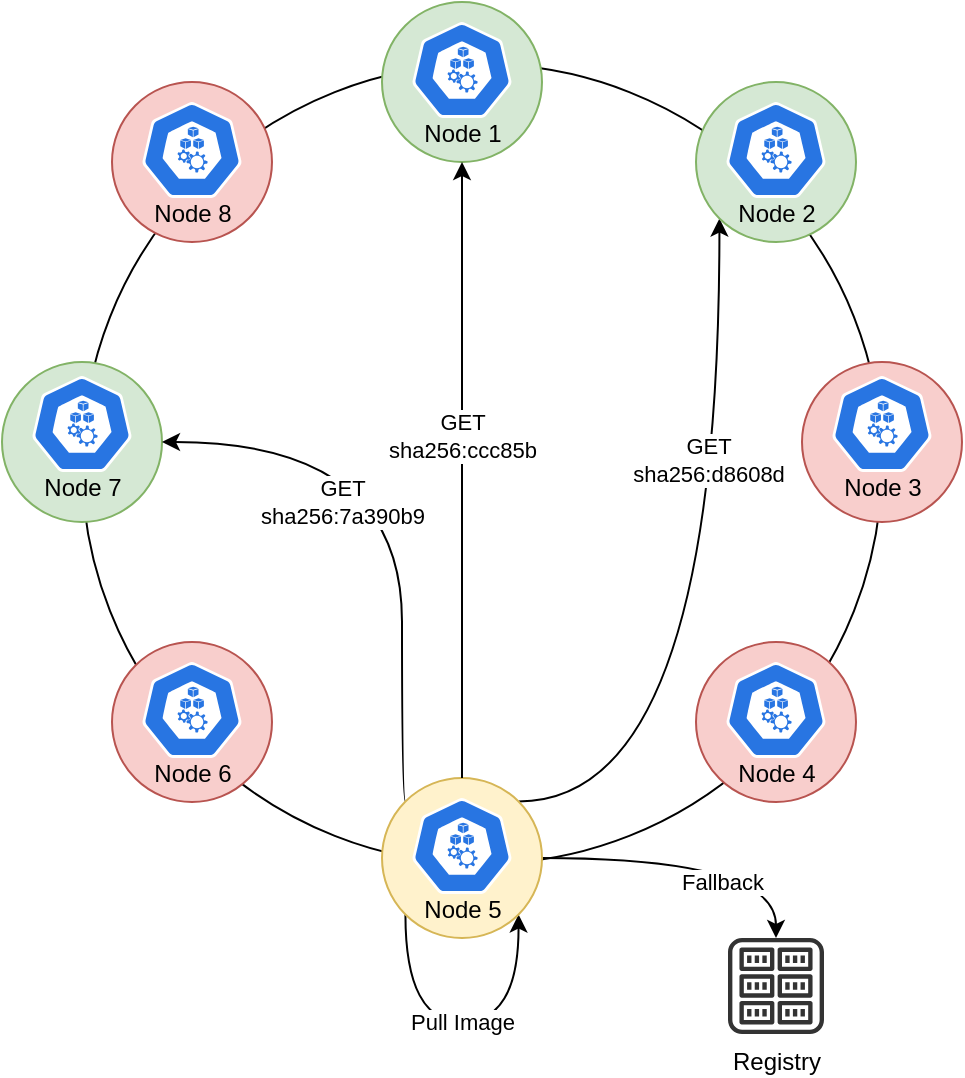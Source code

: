 <mxfile version="20.8.16" type="device" pages="3"><diagram id="-KkM6HQ766ZU4J31byTs" name="Overview"><mxGraphModel dx="1406" dy="972" grid="1" gridSize="10" guides="1" tooltips="1" connect="1" arrows="1" fold="1" page="1" pageScale="1" pageWidth="1654" pageHeight="1169" math="0" shadow="0"><root><mxCell id="0"/><mxCell id="1" parent="0"/><mxCell id="OVBnEhJHNE57NrMyXZm1-2" value="" style="ellipse;whiteSpace=wrap;html=1;aspect=fixed;fillColor=none;" parent="1" vertex="1"><mxGeometry x="480" y="411" width="400" height="400" as="geometry"/></mxCell><mxCell id="dPj02URJP25cAe18LJw_-9" value="" style="ellipse;whiteSpace=wrap;html=1;aspect=fixed;fillColor=#d5e8d4;strokeColor=#82b366;" parent="1" vertex="1"><mxGeometry x="440" y="560" width="80" height="80" as="geometry"/></mxCell><mxCell id="dPj02URJP25cAe18LJw_-11" value="" style="ellipse;whiteSpace=wrap;html=1;aspect=fixed;fillColor=#f8cecc;strokeColor=#b85450;" parent="1" vertex="1"><mxGeometry x="840" y="560" width="80" height="80" as="geometry"/></mxCell><mxCell id="dPj02URJP25cAe18LJw_-32" value="Pull Image" style="edgeStyle=orthogonalEdgeStyle;curved=1;rounded=0;orthogonalLoop=1;jettySize=auto;html=1;exitX=0;exitY=1;exitDx=0;exitDy=0;endArrow=classic;endFill=1;entryX=1;entryY=1;entryDx=0;entryDy=0;" parent="1" source="dPj02URJP25cAe18LJw_-12" target="dPj02URJP25cAe18LJw_-12" edge="1"><mxGeometry relative="1" as="geometry"><mxPoint x="1200" y="1010" as="targetPoint"/><Array as="points"><mxPoint x="642" y="890"/><mxPoint x="698" y="890"/></Array></mxGeometry></mxCell><mxCell id="Gtl53ZuZOwisACn9cl29-2" value="Fallback" style="edgeStyle=orthogonalEdgeStyle;curved=1;rounded=0;orthogonalLoop=1;jettySize=auto;html=1;exitX=1;exitY=0.5;exitDx=0;exitDy=0;endArrow=classic;endFill=1;" parent="1" source="dPj02URJP25cAe18LJw_-12" target="Gtl53ZuZOwisACn9cl29-1" edge="1"><mxGeometry x="0.147" y="-12" relative="1" as="geometry"><mxPoint as="offset"/><Array as="points"><mxPoint x="827" y="808"/></Array></mxGeometry></mxCell><mxCell id="OVBnEhJHNE57NrMyXZm1-4" style="edgeStyle=orthogonalEdgeStyle;rounded=0;orthogonalLoop=1;jettySize=auto;html=1;exitX=0;exitY=0;exitDx=0;exitDy=0;entryX=1;entryY=0.5;entryDx=0;entryDy=0;curved=1;" parent="1" source="dPj02URJP25cAe18LJw_-12" target="dPj02URJP25cAe18LJw_-9" edge="1"><mxGeometry relative="1" as="geometry"><Array as="points"><mxPoint x="640" y="780"/><mxPoint x="640" y="600"/></Array></mxGeometry></mxCell><mxCell id="OVBnEhJHNE57NrMyXZm1-5" value="&lt;div&gt;GET&lt;/div&gt;&lt;div&gt;sha256:7a390b9&lt;/div&gt;" style="edgeLabel;html=1;align=center;verticalAlign=middle;resizable=0;points=[];" parent="OVBnEhJHNE57NrMyXZm1-4" vertex="1" connectable="0"><mxGeometry x="-0.186" y="7" relative="1" as="geometry"><mxPoint x="-23" y="-29" as="offset"/></mxGeometry></mxCell><mxCell id="OVBnEhJHNE57NrMyXZm1-8" style="edgeStyle=orthogonalEdgeStyle;curved=1;rounded=0;orthogonalLoop=1;jettySize=auto;html=1;exitX=1;exitY=0;exitDx=0;exitDy=0;entryX=0;entryY=1;entryDx=0;entryDy=0;" parent="1" source="dPj02URJP25cAe18LJw_-12" target="dPj02URJP25cAe18LJw_-26" edge="1"><mxGeometry relative="1" as="geometry"/></mxCell><mxCell id="OVBnEhJHNE57NrMyXZm1-9" value="&lt;div&gt;GET&lt;/div&gt;&lt;div&gt;sha256:d8608d&lt;/div&gt;" style="edgeLabel;html=1;align=center;verticalAlign=middle;resizable=0;points=[];" parent="OVBnEhJHNE57NrMyXZm1-8" vertex="1" connectable="0"><mxGeometry x="0.387" y="6" relative="1" as="geometry"><mxPoint as="offset"/></mxGeometry></mxCell><mxCell id="dPj02URJP25cAe18LJw_-12" value="" style="ellipse;whiteSpace=wrap;html=1;aspect=fixed;fillColor=#fff2cc;strokeColor=#d6b656;" parent="1" vertex="1"><mxGeometry x="630" y="768" width="80" height="80" as="geometry"/></mxCell><mxCell id="dPj02URJP25cAe18LJw_-13" value="" style="ellipse;whiteSpace=wrap;html=1;aspect=fixed;fillColor=#d5e8d4;strokeColor=#82b366;" parent="1" vertex="1"><mxGeometry x="630" y="380" width="80" height="80" as="geometry"/></mxCell><mxCell id="dPj02URJP25cAe18LJw_-20" value="" style="ellipse;whiteSpace=wrap;html=1;aspect=fixed;fillColor=#f8cecc;strokeColor=#b85450;" parent="1" vertex="1"><mxGeometry x="495" y="700" width="80" height="80" as="geometry"/></mxCell><mxCell id="dPj02URJP25cAe18LJw_-23" value="" style="ellipse;whiteSpace=wrap;html=1;aspect=fixed;fillColor=#f8cecc;strokeColor=#b85450;" parent="1" vertex="1"><mxGeometry x="787" y="700" width="80" height="80" as="geometry"/></mxCell><mxCell id="dPj02URJP25cAe18LJw_-24" value="" style="ellipse;whiteSpace=wrap;html=1;aspect=fixed;fillColor=#f8cecc;strokeColor=#b85450;" parent="1" vertex="1"><mxGeometry x="495" y="420" width="80" height="80" as="geometry"/></mxCell><mxCell id="dPj02URJP25cAe18LJw_-26" value="" style="ellipse;whiteSpace=wrap;html=1;aspect=fixed;fillColor=#d5e8d4;strokeColor=#82b366;" parent="1" vertex="1"><mxGeometry x="787" y="420" width="80" height="80" as="geometry"/></mxCell><mxCell id="dPj02URJP25cAe18LJw_-41" value="Node 1" style="sketch=0;html=1;dashed=0;whitespace=wrap;fillColor=#2875E2;strokeColor=#ffffff;points=[[0.005,0.63,0],[0.1,0.2,0],[0.9,0.2,0],[0.5,0,0],[0.995,0.63,0],[0.72,0.99,0],[0.5,1,0],[0.28,0.99,0]];verticalLabelPosition=bottom;align=center;verticalAlign=top;shape=mxgraph.kubernetes.icon;prIcon=node;spacingTop=-6;" parent="1" vertex="1"><mxGeometry x="645" y="390" width="50" height="48" as="geometry"/></mxCell><mxCell id="dPj02URJP25cAe18LJw_-44" value="Node 2" style="sketch=0;html=1;dashed=0;whitespace=wrap;fillColor=#2875E2;strokeColor=#ffffff;points=[[0.005,0.63,0],[0.1,0.2,0],[0.9,0.2,0],[0.5,0,0],[0.995,0.63,0],[0.72,0.99,0],[0.5,1,0],[0.28,0.99,0]];verticalLabelPosition=bottom;align=center;verticalAlign=top;shape=mxgraph.kubernetes.icon;prIcon=node;spacingTop=-6;" parent="1" vertex="1"><mxGeometry x="802" y="430" width="50" height="48" as="geometry"/></mxCell><mxCell id="dPj02URJP25cAe18LJw_-45" value="Node 3" style="sketch=0;html=1;dashed=0;whitespace=wrap;fillColor=#2875E2;strokeColor=#ffffff;points=[[0.005,0.63,0],[0.1,0.2,0],[0.9,0.2,0],[0.5,0,0],[0.995,0.63,0],[0.72,0.99,0],[0.5,1,0],[0.28,0.99,0]];verticalLabelPosition=bottom;align=center;verticalAlign=top;shape=mxgraph.kubernetes.icon;prIcon=node;spacingTop=-6;" parent="1" vertex="1"><mxGeometry x="855" y="567" width="50" height="48" as="geometry"/></mxCell><mxCell id="dPj02URJP25cAe18LJw_-46" value="Node 4" style="sketch=0;html=1;dashed=0;whitespace=wrap;fillColor=#2875E2;strokeColor=#ffffff;points=[[0.005,0.63,0],[0.1,0.2,0],[0.9,0.2,0],[0.5,0,0],[0.995,0.63,0],[0.72,0.99,0],[0.5,1,0],[0.28,0.99,0]];verticalLabelPosition=bottom;align=center;verticalAlign=top;shape=mxgraph.kubernetes.icon;prIcon=node;spacingTop=-6;" parent="1" vertex="1"><mxGeometry x="802" y="710" width="50" height="48" as="geometry"/></mxCell><mxCell id="dPj02URJP25cAe18LJw_-47" value="Node 5" style="sketch=0;html=1;dashed=0;whitespace=wrap;fillColor=#2875E2;strokeColor=#ffffff;points=[[0.005,0.63,0],[0.1,0.2,0],[0.9,0.2,0],[0.5,0,0],[0.995,0.63,0],[0.72,0.99,0],[0.5,1,0],[0.28,0.99,0]];verticalLabelPosition=bottom;align=center;verticalAlign=top;shape=mxgraph.kubernetes.icon;prIcon=node;spacingTop=-6;" parent="1" vertex="1"><mxGeometry x="645" y="778" width="50" height="48" as="geometry"/></mxCell><mxCell id="dPj02URJP25cAe18LJw_-48" value="Node 6" style="sketch=0;html=1;dashed=0;whitespace=wrap;fillColor=#2875E2;strokeColor=#ffffff;points=[[0.005,0.63,0],[0.1,0.2,0],[0.9,0.2,0],[0.5,0,0],[0.995,0.63,0],[0.72,0.99,0],[0.5,1,0],[0.28,0.99,0]];verticalLabelPosition=bottom;align=center;verticalAlign=top;shape=mxgraph.kubernetes.icon;prIcon=node;spacingTop=-6;" parent="1" vertex="1"><mxGeometry x="510" y="710" width="50" height="48" as="geometry"/></mxCell><mxCell id="dPj02URJP25cAe18LJw_-49" value="Node 7" style="sketch=0;html=1;dashed=0;whitespace=wrap;fillColor=#2875E2;strokeColor=#ffffff;points=[[0.005,0.63,0],[0.1,0.2,0],[0.9,0.2,0],[0.5,0,0],[0.995,0.63,0],[0.72,0.99,0],[0.5,1,0],[0.28,0.99,0]];verticalLabelPosition=bottom;align=center;verticalAlign=top;shape=mxgraph.kubernetes.icon;prIcon=node;spacingTop=-6;" parent="1" vertex="1"><mxGeometry x="455" y="567" width="50" height="48" as="geometry"/></mxCell><mxCell id="dPj02URJP25cAe18LJw_-50" value="Node 8" style="sketch=0;html=1;dashed=0;whitespace=wrap;fillColor=#2875E2;strokeColor=#ffffff;points=[[0.005,0.63,0],[0.1,0.2,0],[0.9,0.2,0],[0.5,0,0],[0.995,0.63,0],[0.72,0.99,0],[0.5,1,0],[0.28,0.99,0]];verticalLabelPosition=bottom;align=center;verticalAlign=top;shape=mxgraph.kubernetes.icon;prIcon=node;spacingTop=-6;" parent="1" vertex="1"><mxGeometry x="510" y="430" width="50" height="48" as="geometry"/></mxCell><mxCell id="Gtl53ZuZOwisACn9cl29-1" value="Registry" style="sketch=0;outlineConnect=0;fillColor=#333333;strokeColor=#6c8ebf;dashed=0;verticalLabelPosition=bottom;verticalAlign=top;align=center;html=1;fontSize=12;fontStyle=0;aspect=fixed;pointerEvents=1;shape=mxgraph.aws4.registry;fillStyle=auto;" parent="1" vertex="1"><mxGeometry x="803" y="848" width="48" height="48" as="geometry"/></mxCell><mxCell id="dPj02URJP25cAe18LJw_-34" value="GET&lt;br&gt;sha256:ccc85b" style="edgeStyle=orthogonalEdgeStyle;curved=1;rounded=0;orthogonalLoop=1;jettySize=auto;html=1;exitX=0.5;exitY=0;exitDx=0;exitDy=0;entryX=0.5;entryY=1;entryDx=0;entryDy=0;endArrow=classic;endFill=1;" parent="1" source="dPj02URJP25cAe18LJw_-12" target="dPj02URJP25cAe18LJw_-13" edge="1"><mxGeometry x="0.111" relative="1" as="geometry"><mxPoint as="offset"/></mxGeometry></mxCell></root></mxGraphModel></diagram><diagram id="Rz87EZAHEqOola3DihGa" name="Architecture"><mxGraphModel dx="1406" dy="972" grid="1" gridSize="10" guides="1" tooltips="1" connect="1" arrows="1" fold="1" page="1" pageScale="1" pageWidth="1654" pageHeight="1169" math="0" shadow="0"><root><mxCell id="0"/><mxCell id="1" parent="0"/><mxCell id="rxtSFnDyTf2JnRRJvqLx-1" value="" style="rounded=0;whiteSpace=wrap;html=1;" parent="1" vertex="1"><mxGeometry x="340" y="420" width="180" height="180" as="geometry"/></mxCell><mxCell id="3z6Y5HOzRPqzEkJ6MsdJ-3" value="Fallback" style="edgeStyle=orthogonalEdgeStyle;rounded=0;orthogonalLoop=1;jettySize=auto;html=1;exitX=0.5;exitY=0;exitDx=0;exitDy=0;endArrow=classic;endFill=1;" parent="1" source="rxtSFnDyTf2JnRRJvqLx-3" target="3z6Y5HOzRPqzEkJ6MsdJ-1" edge="1"><mxGeometry x="-0.362" relative="1" as="geometry"><Array as="points"><mxPoint x="430" y="334"/></Array><mxPoint as="offset"/></mxGeometry></mxCell><mxCell id="3z6Y5HOzRPqzEkJ6MsdJ-4" value="Pull" style="edgeStyle=orthogonalEdgeStyle;rounded=0;orthogonalLoop=1;jettySize=auto;html=1;entryX=0.5;entryY=0;entryDx=0;entryDy=0;entryPerimeter=0;endArrow=classic;endFill=1;" parent="1" source="rxtSFnDyTf2JnRRJvqLx-3" target="rxtSFnDyTf2JnRRJvqLx-6" edge="1"><mxGeometry relative="1" as="geometry"/></mxCell><mxCell id="rxtSFnDyTf2JnRRJvqLx-3" value="Containerd" style="rounded=0;whiteSpace=wrap;html=1;fillColor=#f5f5f5;fontColor=#333333;strokeColor=#666666;" parent="1" vertex="1"><mxGeometry x="340" y="420" width="180" height="60" as="geometry"/></mxCell><mxCell id="rxtSFnDyTf2JnRRJvqLx-6" value="Spegel" style="sketch=0;html=1;dashed=0;whitespace=wrap;fillColor=#2875E2;strokeColor=#ffffff;points=[[0.005,0.63,0],[0.1,0.2,0],[0.9,0.2,0],[0.5,0,0],[0.995,0.63,0],[0.72,0.99,0],[0.5,1,0],[0.28,0.99,0]];verticalLabelPosition=bottom;align=center;verticalAlign=top;shape=mxgraph.kubernetes.icon;prIcon=pod" parent="1" vertex="1"><mxGeometry x="405" y="520" width="50" height="48" as="geometry"/></mxCell><mxCell id="rxtSFnDyTf2JnRRJvqLx-7" value="" style="sketch=0;html=1;dashed=0;whitespace=wrap;fillColor=#2875E2;strokeColor=#ffffff;points=[[0.005,0.63,0],[0.1,0.2,0],[0.9,0.2,0],[0.5,0,0],[0.995,0.63,0],[0.72,0.99,0],[0.5,1,0],[0.28,0.99,0]];verticalLabelPosition=bottom;align=center;verticalAlign=top;shape=mxgraph.kubernetes.icon;prIcon=node" parent="1" vertex="1"><mxGeometry x="320" y="400" width="50" height="48" as="geometry"/></mxCell><mxCell id="rxtSFnDyTf2JnRRJvqLx-8" value="" style="rounded=0;whiteSpace=wrap;html=1;" parent="1" vertex="1"><mxGeometry x="600" y="420" width="180" height="180" as="geometry"/></mxCell><mxCell id="rxtSFnDyTf2JnRRJvqLx-9" value="Containerd" style="rounded=0;whiteSpace=wrap;html=1;fillColor=#f5f5f5;fontColor=#333333;strokeColor=#666666;" parent="1" vertex="1"><mxGeometry x="600" y="420" width="180" height="60" as="geometry"/></mxCell><mxCell id="3z6Y5HOzRPqzEkJ6MsdJ-6" value="Serve" style="edgeStyle=orthogonalEdgeStyle;rounded=0;orthogonalLoop=1;jettySize=auto;html=1;exitX=0.5;exitY=0;exitDx=0;exitDy=0;exitPerimeter=0;entryX=0.5;entryY=1;entryDx=0;entryDy=0;endArrow=classic;endFill=1;dashed=1;" parent="1" source="rxtSFnDyTf2JnRRJvqLx-10" target="rxtSFnDyTf2JnRRJvqLx-9" edge="1"><mxGeometry relative="1" as="geometry"/></mxCell><mxCell id="rxtSFnDyTf2JnRRJvqLx-10" value="Spegel" style="sketch=0;html=1;dashed=0;whitespace=wrap;fillColor=#2875E2;strokeColor=#ffffff;points=[[0.005,0.63,0],[0.1,0.2,0],[0.9,0.2,0],[0.5,0,0],[0.995,0.63,0],[0.72,0.99,0],[0.5,1,0],[0.28,0.99,0]];verticalLabelPosition=bottom;align=center;verticalAlign=top;shape=mxgraph.kubernetes.icon;prIcon=pod" parent="1" vertex="1"><mxGeometry x="665" y="520" width="50" height="48" as="geometry"/></mxCell><mxCell id="rxtSFnDyTf2JnRRJvqLx-11" value="" style="sketch=0;html=1;dashed=0;whitespace=wrap;fillColor=#2875E2;strokeColor=#ffffff;points=[[0.005,0.63,0],[0.1,0.2,0],[0.9,0.2,0],[0.5,0,0],[0.995,0.63,0],[0.72,0.99,0],[0.5,1,0],[0.28,0.99,0]];verticalLabelPosition=bottom;align=center;verticalAlign=top;shape=mxgraph.kubernetes.icon;prIcon=node" parent="1" vertex="1"><mxGeometry x="580" y="400" width="50" height="48" as="geometry"/></mxCell><mxCell id="3z6Y5HOzRPqzEkJ6MsdJ-1" value="Registry" style="sketch=0;outlineConnect=0;fillColor=#333333;strokeColor=#6c8ebf;dashed=0;verticalLabelPosition=bottom;verticalAlign=top;align=center;html=1;fontSize=12;fontStyle=0;aspect=fixed;pointerEvents=1;shape=mxgraph.aws4.registry;fillStyle=auto;" parent="1" vertex="1"><mxGeometry x="532" y="310" width="48" height="48" as="geometry"/></mxCell><mxCell id="3z6Y5HOzRPqzEkJ6MsdJ-5" value="Forward" style="edgeStyle=orthogonalEdgeStyle;rounded=0;orthogonalLoop=1;jettySize=auto;html=1;exitX=0.995;exitY=0.63;exitDx=0;exitDy=0;exitPerimeter=0;entryX=0.005;entryY=0.63;entryDx=0;entryDy=0;entryPerimeter=0;endArrow=classic;endFill=1;" parent="1" source="rxtSFnDyTf2JnRRJvqLx-6" target="rxtSFnDyTf2JnRRJvqLx-10" edge="1"><mxGeometry relative="1" as="geometry"/></mxCell></root></mxGraphModel></diagram><diagram id="je7ntxOzcukMqQlIzPRM" name="Bootstrap"><mxGraphModel dx="1172" dy="810" grid="1" gridSize="10" guides="1" tooltips="1" connect="1" arrows="1" fold="1" page="1" pageScale="1" pageWidth="1654" pageHeight="1169" math="0" shadow="0"><root><mxCell id="0"/><mxCell id="1" parent="0"/><mxCell id="nnlCJRgFThcY8uSwmX3Y-7" value="" style="rounded=0;whiteSpace=wrap;html=1;" vertex="1" parent="1"><mxGeometry x="800" y="430" width="180" height="100" as="geometry"/></mxCell><mxCell id="nnlCJRgFThcY8uSwmX3Y-10" value="" style="rounded=0;whiteSpace=wrap;html=1;" vertex="1" parent="1"><mxGeometry x="1020" y="430" width="180" height="100" as="geometry"/></mxCell><mxCell id="nnlCJRgFThcY8uSwmX3Y-16" value="" style="edgeStyle=orthogonalEdgeStyle;rounded=0;orthogonalLoop=1;jettySize=auto;html=1;labelBackgroundColor=default;labelBorderColor=none;startArrow=classic;startFill=1;endArrow=none;endFill=0;exitX=0.5;exitY=0;exitDx=0;exitDy=0;exitPerimeter=0;" edge="1" parent="1" source="nnlCJRgFThcY8uSwmX3Y-8" target="wNb_RJR791m9E71LOhGI-4"><mxGeometry relative="1" as="geometry"/></mxCell><mxCell id="nnlCJRgFThcY8uSwmX3Y-15" style="edgeStyle=orthogonalEdgeStyle;rounded=0;orthogonalLoop=1;jettySize=auto;html=1;exitX=0.5;exitY=1;exitDx=0;exitDy=0;exitPerimeter=0;entryX=0.5;entryY=0;entryDx=0;entryDy=0;entryPerimeter=0;" edge="1" parent="1" source="wNb_RJR791m9E71LOhGI-4" target="nnlCJRgFThcY8uSwmX3Y-11"><mxGeometry relative="1" as="geometry"><Array as="points"><mxPoint x="890" y="390"/><mxPoint x="1110" y="390"/></Array></mxGeometry></mxCell><mxCell id="nnlCJRgFThcY8uSwmX3Y-1" value="" style="rounded=0;whiteSpace=wrap;html=1;" vertex="1" parent="1"><mxGeometry x="580" y="430" width="180" height="100" as="geometry"/></mxCell><mxCell id="ceo75ivizdtF1P3XKBDT-1" value="" style="rounded=0;whiteSpace=wrap;html=1;" vertex="1" parent="1"><mxGeometry x="800" y="190" width="180" height="130" as="geometry"/></mxCell><mxCell id="ceo75ivizdtF1P3XKBDT-2" value="Pull" style="edgeStyle=orthogonalEdgeStyle;rounded=0;orthogonalLoop=1;jettySize=auto;html=1;endArrow=classic;endFill=1;" edge="1" parent="1" source="ceo75ivizdtF1P3XKBDT-3" target="wNb_RJR791m9E71LOhGI-4"><mxGeometry relative="1" as="geometry"><mxPoint x="890" y="290" as="targetPoint"/></mxGeometry></mxCell><mxCell id="ceo75ivizdtF1P3XKBDT-3" value="Containerd" style="rounded=0;whiteSpace=wrap;html=1;fillColor=#f5f5f5;fontColor=#333333;strokeColor=#666666;" vertex="1" parent="1"><mxGeometry x="800" y="190" width="180" height="60" as="geometry"/></mxCell><mxCell id="ceo75ivizdtF1P3XKBDT-5" value="" style="sketch=0;html=1;dashed=0;whitespace=wrap;fillColor=#2875E2;strokeColor=#ffffff;points=[[0.005,0.63,0],[0.1,0.2,0],[0.9,0.2,0],[0.5,0,0],[0.995,0.63,0],[0.72,0.99,0],[0.5,1,0],[0.28,0.99,0]];verticalLabelPosition=bottom;align=center;verticalAlign=top;shape=mxgraph.kubernetes.icon;prIcon=node" vertex="1" parent="1"><mxGeometry x="780" y="170" width="50" height="48" as="geometry"/></mxCell><mxCell id="nnlCJRgFThcY8uSwmX3Y-13" value="Round Robin" style="edgeStyle=orthogonalEdgeStyle;rounded=0;orthogonalLoop=1;jettySize=auto;html=1;entryX=0.5;entryY=0;entryDx=0;entryDy=0;entryPerimeter=0;labelBorderColor=none;labelBackgroundColor=default;" edge="1" parent="1" source="wNb_RJR791m9E71LOhGI-4" target="nnlCJRgFThcY8uSwmX3Y-4"><mxGeometry x="-0.863" relative="1" as="geometry"><Array as="points"><mxPoint x="890" y="390"/><mxPoint x="670" y="390"/></Array><mxPoint as="offset"/></mxGeometry></mxCell><mxCell id="wNb_RJR791m9E71LOhGI-4" value="" style="sketch=0;html=1;dashed=0;whitespace=wrap;fillColor=#2875E2;strokeColor=#ffffff;points=[[0.005,0.63,0],[0.1,0.2,0],[0.9,0.2,0],[0.5,0,0],[0.995,0.63,0],[0.72,0.99,0],[0.5,1,0],[0.28,0.99,0]];verticalLabelPosition=bottom;align=center;verticalAlign=top;shape=mxgraph.kubernetes.icon;prIcon=svc" vertex="1" parent="1"><mxGeometry x="865" y="300" width="50" height="48" as="geometry"/></mxCell><mxCell id="nnlCJRgFThcY8uSwmX3Y-4" value="Spegel" style="sketch=0;html=1;dashed=0;whitespace=wrap;fillColor=#2875E2;strokeColor=#ffffff;points=[[0.005,0.63,0],[0.1,0.2,0],[0.9,0.2,0],[0.5,0,0],[0.995,0.63,0],[0.72,0.99,0],[0.5,1,0],[0.28,0.99,0]];verticalLabelPosition=bottom;align=center;verticalAlign=top;shape=mxgraph.kubernetes.icon;prIcon=pod" vertex="1" parent="1"><mxGeometry x="645" y="450" width="50" height="48" as="geometry"/></mxCell><mxCell id="nnlCJRgFThcY8uSwmX3Y-5" value="" style="sketch=0;html=1;dashed=0;whitespace=wrap;fillColor=#2875E2;strokeColor=#ffffff;points=[[0.005,0.63,0],[0.1,0.2,0],[0.9,0.2,0],[0.5,0,0],[0.995,0.63,0],[0.72,0.99,0],[0.5,1,0],[0.28,0.99,0]];verticalLabelPosition=bottom;align=center;verticalAlign=top;shape=mxgraph.kubernetes.icon;prIcon=node" vertex="1" parent="1"><mxGeometry x="560" y="410" width="50" height="48" as="geometry"/></mxCell><mxCell id="nnlCJRgFThcY8uSwmX3Y-8" value="Spegel" style="sketch=0;html=1;dashed=0;whitespace=wrap;fillColor=#2875E2;strokeColor=#ffffff;points=[[0.005,0.63,0],[0.1,0.2,0],[0.9,0.2,0],[0.5,0,0],[0.995,0.63,0],[0.72,0.99,0],[0.5,1,0],[0.28,0.99,0]];verticalLabelPosition=bottom;align=center;verticalAlign=top;shape=mxgraph.kubernetes.icon;prIcon=pod" vertex="1" parent="1"><mxGeometry x="865" y="450" width="50" height="48" as="geometry"/></mxCell><mxCell id="nnlCJRgFThcY8uSwmX3Y-9" value="" style="sketch=0;html=1;dashed=0;whitespace=wrap;fillColor=#2875E2;strokeColor=#ffffff;points=[[0.005,0.63,0],[0.1,0.2,0],[0.9,0.2,0],[0.5,0,0],[0.995,0.63,0],[0.72,0.99,0],[0.5,1,0],[0.28,0.99,0]];verticalLabelPosition=bottom;align=center;verticalAlign=top;shape=mxgraph.kubernetes.icon;prIcon=node" vertex="1" parent="1"><mxGeometry x="780" y="410" width="50" height="48" as="geometry"/></mxCell><mxCell id="nnlCJRgFThcY8uSwmX3Y-11" value="Spegel" style="sketch=0;html=1;dashed=0;whitespace=wrap;fillColor=#2875E2;strokeColor=#ffffff;points=[[0.005,0.63,0],[0.1,0.2,0],[0.9,0.2,0],[0.5,0,0],[0.995,0.63,0],[0.72,0.99,0],[0.5,1,0],[0.28,0.99,0]];verticalLabelPosition=bottom;align=center;verticalAlign=top;shape=mxgraph.kubernetes.icon;prIcon=pod" vertex="1" parent="1"><mxGeometry x="1085" y="450" width="50" height="48" as="geometry"/></mxCell><mxCell id="nnlCJRgFThcY8uSwmX3Y-12" value="" style="sketch=0;html=1;dashed=0;whitespace=wrap;fillColor=#2875E2;strokeColor=#ffffff;points=[[0.005,0.63,0],[0.1,0.2,0],[0.9,0.2,0],[0.5,0,0],[0.995,0.63,0],[0.72,0.99,0],[0.5,1,0],[0.28,0.99,0]];verticalLabelPosition=bottom;align=center;verticalAlign=top;shape=mxgraph.kubernetes.icon;prIcon=node" vertex="1" parent="1"><mxGeometry x="1000" y="410" width="50" height="48" as="geometry"/></mxCell></root></mxGraphModel></diagram></mxfile>